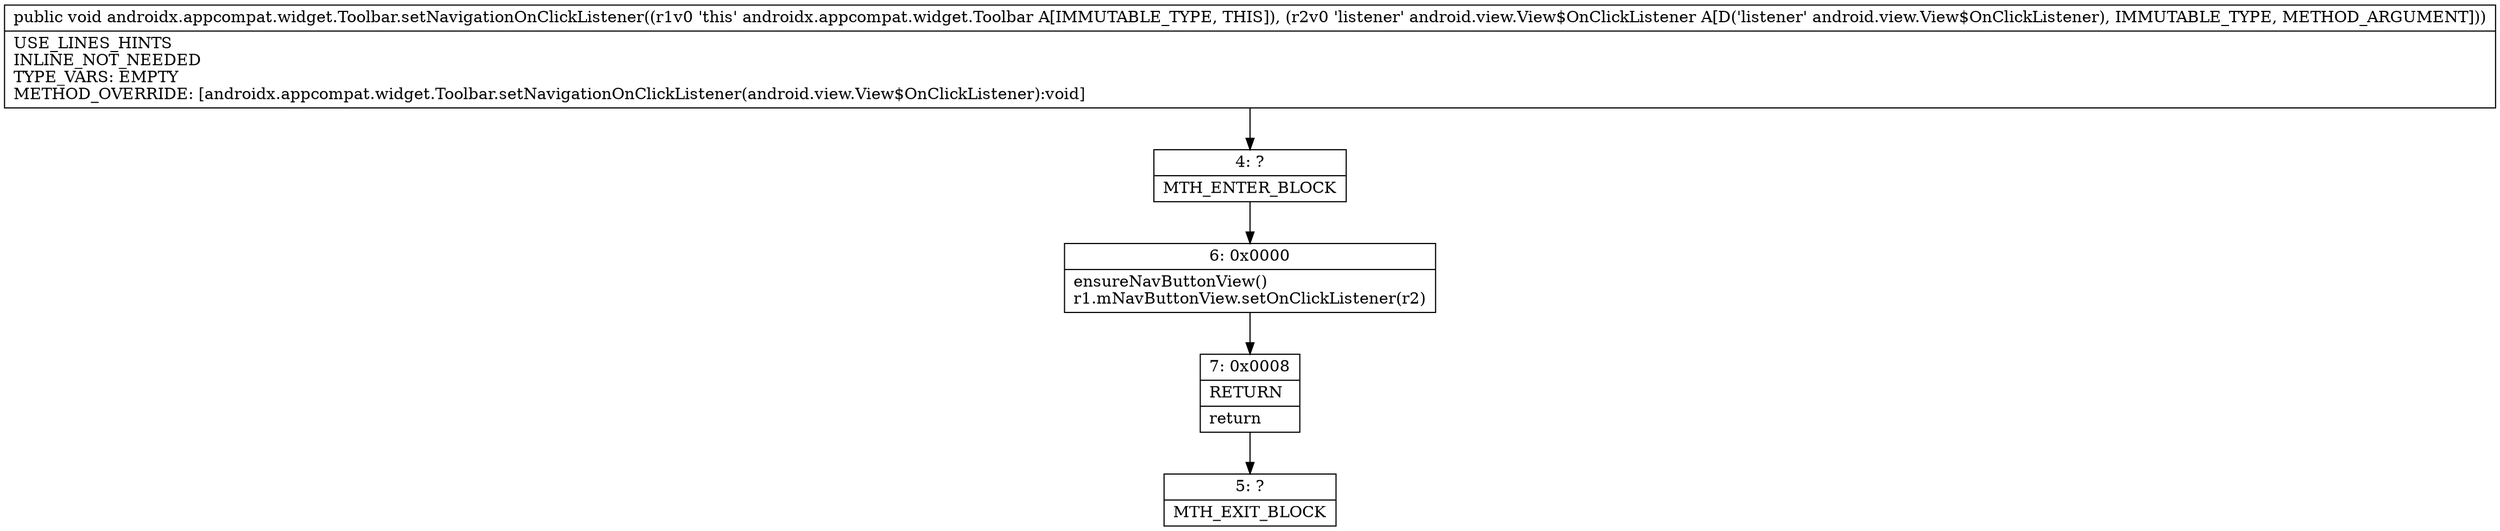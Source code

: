 digraph "CFG forandroidx.appcompat.widget.Toolbar.setNavigationOnClickListener(Landroid\/view\/View$OnClickListener;)V" {
Node_4 [shape=record,label="{4\:\ ?|MTH_ENTER_BLOCK\l}"];
Node_6 [shape=record,label="{6\:\ 0x0000|ensureNavButtonView()\lr1.mNavButtonView.setOnClickListener(r2)\l}"];
Node_7 [shape=record,label="{7\:\ 0x0008|RETURN\l|return\l}"];
Node_5 [shape=record,label="{5\:\ ?|MTH_EXIT_BLOCK\l}"];
MethodNode[shape=record,label="{public void androidx.appcompat.widget.Toolbar.setNavigationOnClickListener((r1v0 'this' androidx.appcompat.widget.Toolbar A[IMMUTABLE_TYPE, THIS]), (r2v0 'listener' android.view.View$OnClickListener A[D('listener' android.view.View$OnClickListener), IMMUTABLE_TYPE, METHOD_ARGUMENT]))  | USE_LINES_HINTS\lINLINE_NOT_NEEDED\lTYPE_VARS: EMPTY\lMETHOD_OVERRIDE: [androidx.appcompat.widget.Toolbar.setNavigationOnClickListener(android.view.View$OnClickListener):void]\l}"];
MethodNode -> Node_4;Node_4 -> Node_6;
Node_6 -> Node_7;
Node_7 -> Node_5;
}

